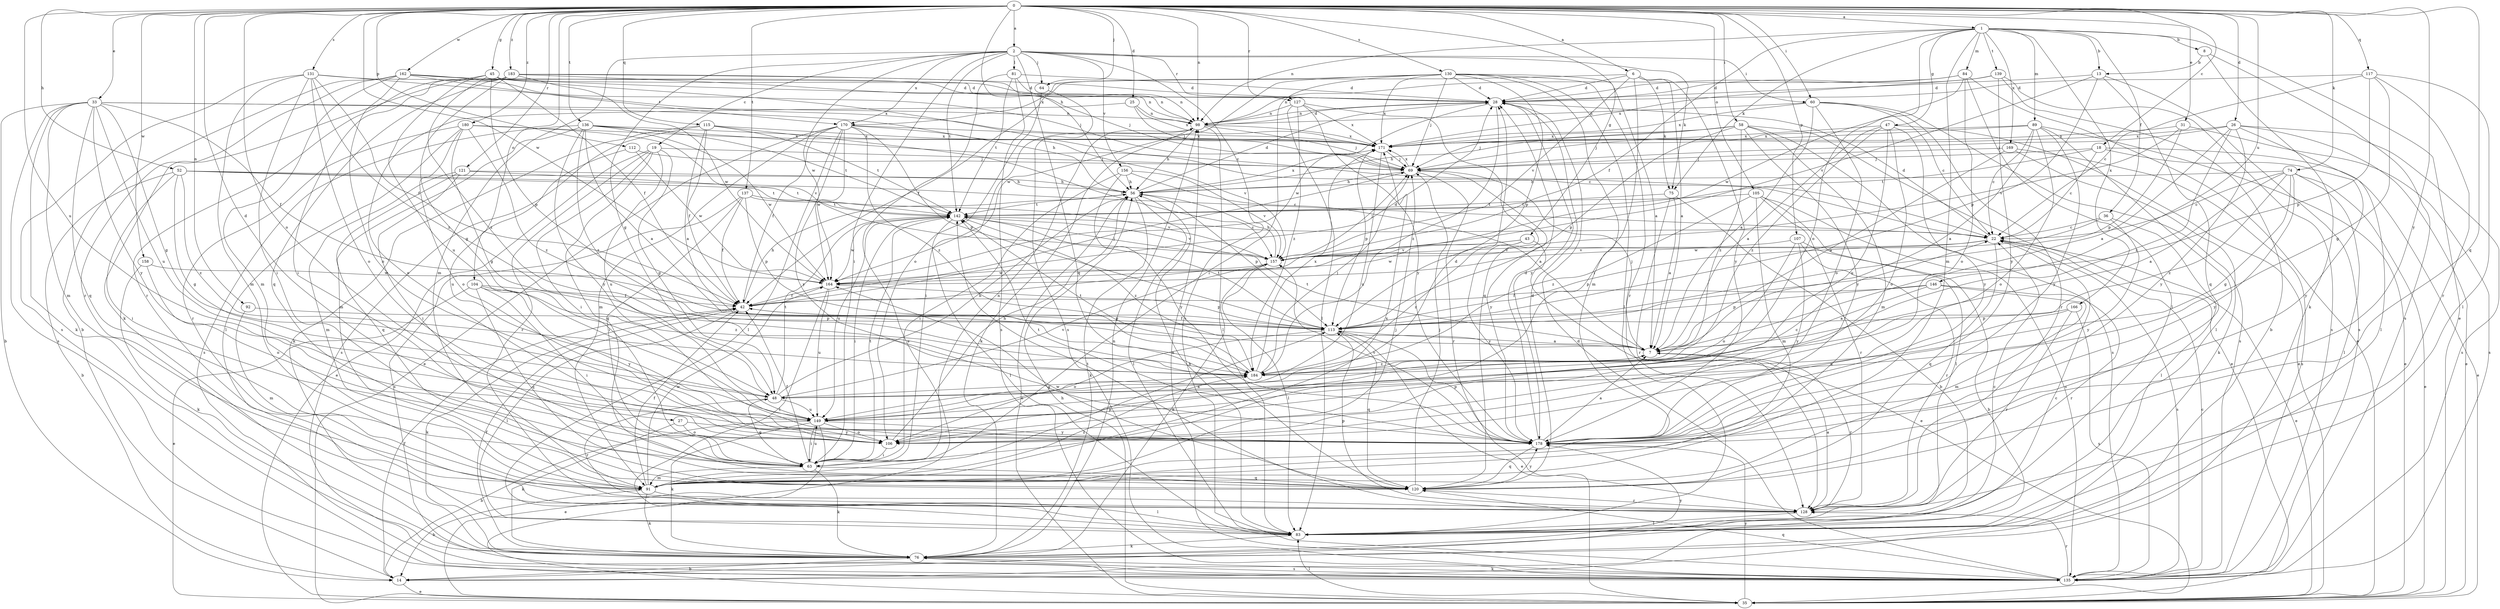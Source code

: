 strict digraph  {
0;
1;
2;
6;
7;
8;
13;
14;
18;
19;
22;
25;
26;
27;
28;
31;
33;
35;
36;
42;
43;
45;
47;
48;
52;
56;
58;
60;
63;
64;
69;
74;
75;
76;
81;
83;
84;
89;
91;
92;
98;
104;
105;
106;
107;
112;
113;
115;
117;
120;
121;
127;
128;
130;
131;
135;
136;
137;
139;
142;
146;
149;
156;
157;
158;
162;
164;
166;
169;
170;
171;
178;
180;
183;
184;
0 -> 1  [label=a];
0 -> 2  [label=a];
0 -> 6  [label=a];
0 -> 18  [label=c];
0 -> 25  [label=d];
0 -> 26  [label=d];
0 -> 27  [label=d];
0 -> 31  [label=e];
0 -> 33  [label=e];
0 -> 43  [label=g];
0 -> 45  [label=g];
0 -> 52  [label=h];
0 -> 56  [label=h];
0 -> 58  [label=i];
0 -> 60  [label=i];
0 -> 64  [label=j];
0 -> 74  [label=k];
0 -> 92  [label=n];
0 -> 98  [label=n];
0 -> 104  [label=o];
0 -> 105  [label=o];
0 -> 106  [label=o];
0 -> 107  [label=p];
0 -> 112  [label=p];
0 -> 115  [label=q];
0 -> 117  [label=q];
0 -> 120  [label=q];
0 -> 121  [label=r];
0 -> 127  [label=r];
0 -> 130  [label=s];
0 -> 131  [label=s];
0 -> 136  [label=t];
0 -> 137  [label=t];
0 -> 146  [label=u];
0 -> 149  [label=u];
0 -> 158  [label=w];
0 -> 162  [label=w];
0 -> 164  [label=w];
0 -> 178  [label=y];
0 -> 180  [label=z];
0 -> 183  [label=z];
1 -> 8  [label=b];
1 -> 13  [label=b];
1 -> 35  [label=e];
1 -> 36  [label=f];
1 -> 42  [label=f];
1 -> 47  [label=g];
1 -> 75  [label=k];
1 -> 84  [label=m];
1 -> 89  [label=m];
1 -> 91  [label=m];
1 -> 98  [label=n];
1 -> 106  [label=o];
1 -> 139  [label=t];
1 -> 166  [label=x];
1 -> 169  [label=x];
2 -> 19  [label=c];
2 -> 48  [label=g];
2 -> 60  [label=i];
2 -> 63  [label=i];
2 -> 64  [label=j];
2 -> 75  [label=k];
2 -> 81  [label=l];
2 -> 91  [label=m];
2 -> 120  [label=q];
2 -> 127  [label=r];
2 -> 135  [label=s];
2 -> 142  [label=t];
2 -> 156  [label=v];
2 -> 164  [label=w];
2 -> 170  [label=x];
6 -> 7  [label=a];
6 -> 28  [label=d];
6 -> 63  [label=i];
6 -> 75  [label=k];
6 -> 157  [label=v];
6 -> 170  [label=x];
6 -> 178  [label=y];
7 -> 69  [label=j];
7 -> 128  [label=r];
7 -> 142  [label=t];
7 -> 184  [label=z];
8 -> 13  [label=b];
8 -> 76  [label=k];
8 -> 135  [label=s];
13 -> 28  [label=d];
13 -> 113  [label=p];
13 -> 120  [label=q];
13 -> 135  [label=s];
13 -> 157  [label=v];
14 -> 35  [label=e];
14 -> 42  [label=f];
18 -> 22  [label=c];
18 -> 35  [label=e];
18 -> 69  [label=j];
18 -> 142  [label=t];
18 -> 178  [label=y];
19 -> 35  [label=e];
19 -> 48  [label=g];
19 -> 63  [label=i];
19 -> 69  [label=j];
19 -> 120  [label=q];
19 -> 128  [label=r];
19 -> 149  [label=u];
22 -> 28  [label=d];
22 -> 35  [label=e];
22 -> 113  [label=p];
22 -> 120  [label=q];
22 -> 135  [label=s];
22 -> 157  [label=v];
25 -> 69  [label=j];
25 -> 98  [label=n];
25 -> 106  [label=o];
25 -> 171  [label=x];
26 -> 7  [label=a];
26 -> 35  [label=e];
26 -> 69  [label=j];
26 -> 83  [label=l];
26 -> 135  [label=s];
26 -> 171  [label=x];
26 -> 178  [label=y];
26 -> 184  [label=z];
27 -> 76  [label=k];
27 -> 106  [label=o];
27 -> 178  [label=y];
28 -> 98  [label=n];
28 -> 164  [label=w];
28 -> 178  [label=y];
28 -> 184  [label=z];
31 -> 113  [label=p];
31 -> 135  [label=s];
31 -> 157  [label=v];
31 -> 171  [label=x];
33 -> 14  [label=b];
33 -> 42  [label=f];
33 -> 48  [label=g];
33 -> 56  [label=h];
33 -> 76  [label=k];
33 -> 91  [label=m];
33 -> 98  [label=n];
33 -> 120  [label=q];
33 -> 135  [label=s];
33 -> 149  [label=u];
33 -> 178  [label=y];
35 -> 56  [label=h];
35 -> 83  [label=l];
35 -> 178  [label=y];
36 -> 22  [label=c];
36 -> 83  [label=l];
36 -> 164  [label=w];
36 -> 178  [label=y];
42 -> 28  [label=d];
42 -> 56  [label=h];
42 -> 69  [label=j];
42 -> 76  [label=k];
42 -> 83  [label=l];
42 -> 113  [label=p];
43 -> 35  [label=e];
43 -> 157  [label=v];
43 -> 164  [label=w];
43 -> 178  [label=y];
43 -> 184  [label=z];
45 -> 22  [label=c];
45 -> 28  [label=d];
45 -> 42  [label=f];
45 -> 76  [label=k];
45 -> 113  [label=p];
45 -> 149  [label=u];
45 -> 184  [label=z];
47 -> 7  [label=a];
47 -> 35  [label=e];
47 -> 106  [label=o];
47 -> 149  [label=u];
47 -> 171  [label=x];
47 -> 178  [label=y];
47 -> 184  [label=z];
48 -> 56  [label=h];
48 -> 128  [label=r];
48 -> 142  [label=t];
48 -> 149  [label=u];
48 -> 157  [label=v];
52 -> 14  [label=b];
52 -> 22  [label=c];
52 -> 48  [label=g];
52 -> 56  [label=h];
52 -> 63  [label=i];
52 -> 142  [label=t];
52 -> 184  [label=z];
56 -> 28  [label=d];
56 -> 35  [label=e];
56 -> 76  [label=k];
56 -> 83  [label=l];
56 -> 113  [label=p];
56 -> 142  [label=t];
56 -> 171  [label=x];
58 -> 35  [label=e];
58 -> 56  [label=h];
58 -> 69  [label=j];
58 -> 91  [label=m];
58 -> 113  [label=p];
58 -> 135  [label=s];
58 -> 171  [label=x];
58 -> 178  [label=y];
58 -> 184  [label=z];
60 -> 7  [label=a];
60 -> 22  [label=c];
60 -> 98  [label=n];
60 -> 106  [label=o];
60 -> 128  [label=r];
60 -> 135  [label=s];
60 -> 171  [label=x];
63 -> 42  [label=f];
63 -> 48  [label=g];
63 -> 76  [label=k];
63 -> 91  [label=m];
63 -> 98  [label=n];
63 -> 120  [label=q];
63 -> 142  [label=t];
63 -> 149  [label=u];
64 -> 106  [label=o];
64 -> 135  [label=s];
69 -> 56  [label=h];
69 -> 128  [label=r];
69 -> 171  [label=x];
69 -> 178  [label=y];
74 -> 7  [label=a];
74 -> 22  [label=c];
74 -> 35  [label=e];
74 -> 48  [label=g];
74 -> 56  [label=h];
74 -> 83  [label=l];
74 -> 178  [label=y];
74 -> 184  [label=z];
75 -> 7  [label=a];
75 -> 14  [label=b];
75 -> 128  [label=r];
75 -> 142  [label=t];
76 -> 14  [label=b];
76 -> 22  [label=c];
76 -> 42  [label=f];
76 -> 98  [label=n];
76 -> 135  [label=s];
76 -> 178  [label=y];
81 -> 28  [label=d];
81 -> 35  [label=e];
81 -> 98  [label=n];
81 -> 135  [label=s];
81 -> 142  [label=t];
83 -> 22  [label=c];
83 -> 56  [label=h];
83 -> 76  [label=k];
84 -> 28  [label=d];
84 -> 35  [label=e];
84 -> 83  [label=l];
84 -> 98  [label=n];
84 -> 106  [label=o];
84 -> 164  [label=w];
89 -> 7  [label=a];
89 -> 22  [label=c];
89 -> 35  [label=e];
89 -> 69  [label=j];
89 -> 83  [label=l];
89 -> 106  [label=o];
89 -> 171  [label=x];
89 -> 178  [label=y];
91 -> 14  [label=b];
91 -> 42  [label=f];
91 -> 69  [label=j];
91 -> 76  [label=k];
91 -> 83  [label=l];
91 -> 113  [label=p];
91 -> 164  [label=w];
91 -> 171  [label=x];
91 -> 184  [label=z];
92 -> 91  [label=m];
92 -> 113  [label=p];
98 -> 28  [label=d];
98 -> 56  [label=h];
98 -> 63  [label=i];
98 -> 69  [label=j];
98 -> 76  [label=k];
98 -> 83  [label=l];
98 -> 171  [label=x];
104 -> 35  [label=e];
104 -> 42  [label=f];
104 -> 63  [label=i];
104 -> 120  [label=q];
104 -> 178  [label=y];
104 -> 184  [label=z];
105 -> 83  [label=l];
105 -> 91  [label=m];
105 -> 128  [label=r];
105 -> 135  [label=s];
105 -> 142  [label=t];
105 -> 184  [label=z];
106 -> 56  [label=h];
106 -> 63  [label=i];
107 -> 14  [label=b];
107 -> 106  [label=o];
107 -> 128  [label=r];
107 -> 157  [label=v];
107 -> 178  [label=y];
112 -> 69  [label=j];
112 -> 149  [label=u];
112 -> 164  [label=w];
113 -> 7  [label=a];
113 -> 35  [label=e];
113 -> 42  [label=f];
113 -> 106  [label=o];
113 -> 120  [label=q];
113 -> 142  [label=t];
115 -> 7  [label=a];
115 -> 42  [label=f];
115 -> 76  [label=k];
115 -> 135  [label=s];
115 -> 142  [label=t];
115 -> 157  [label=v];
115 -> 171  [label=x];
117 -> 22  [label=c];
117 -> 28  [label=d];
117 -> 48  [label=g];
117 -> 83  [label=l];
117 -> 113  [label=p];
117 -> 128  [label=r];
120 -> 28  [label=d];
120 -> 69  [label=j];
120 -> 128  [label=r];
120 -> 164  [label=w];
120 -> 178  [label=y];
121 -> 56  [label=h];
121 -> 63  [label=i];
121 -> 91  [label=m];
121 -> 120  [label=q];
121 -> 142  [label=t];
127 -> 83  [label=l];
127 -> 98  [label=n];
127 -> 120  [label=q];
127 -> 171  [label=x];
127 -> 178  [label=y];
127 -> 184  [label=z];
128 -> 7  [label=a];
128 -> 83  [label=l];
128 -> 113  [label=p];
128 -> 142  [label=t];
130 -> 7  [label=a];
130 -> 28  [label=d];
130 -> 42  [label=f];
130 -> 63  [label=i];
130 -> 69  [label=j];
130 -> 83  [label=l];
130 -> 91  [label=m];
130 -> 113  [label=p];
130 -> 128  [label=r];
130 -> 164  [label=w];
130 -> 171  [label=x];
131 -> 28  [label=d];
131 -> 42  [label=f];
131 -> 63  [label=i];
131 -> 91  [label=m];
131 -> 106  [label=o];
131 -> 135  [label=s];
131 -> 171  [label=x];
131 -> 184  [label=z];
135 -> 22  [label=c];
135 -> 28  [label=d];
135 -> 76  [label=k];
135 -> 98  [label=n];
135 -> 120  [label=q];
135 -> 128  [label=r];
136 -> 7  [label=a];
136 -> 22  [label=c];
136 -> 91  [label=m];
136 -> 135  [label=s];
136 -> 142  [label=t];
136 -> 164  [label=w];
136 -> 171  [label=x];
136 -> 178  [label=y];
136 -> 184  [label=z];
137 -> 42  [label=f];
137 -> 63  [label=i];
137 -> 113  [label=p];
137 -> 135  [label=s];
137 -> 142  [label=t];
137 -> 157  [label=v];
139 -> 14  [label=b];
139 -> 28  [label=d];
139 -> 135  [label=s];
139 -> 171  [label=x];
139 -> 178  [label=y];
142 -> 22  [label=c];
142 -> 63  [label=i];
142 -> 83  [label=l];
142 -> 149  [label=u];
142 -> 157  [label=v];
142 -> 164  [label=w];
142 -> 184  [label=z];
146 -> 7  [label=a];
146 -> 42  [label=f];
146 -> 91  [label=m];
146 -> 113  [label=p];
146 -> 128  [label=r];
149 -> 7  [label=a];
149 -> 14  [label=b];
149 -> 22  [label=c];
149 -> 28  [label=d];
149 -> 35  [label=e];
149 -> 63  [label=i];
149 -> 76  [label=k];
149 -> 106  [label=o];
149 -> 178  [label=y];
156 -> 7  [label=a];
156 -> 56  [label=h];
156 -> 63  [label=i];
156 -> 157  [label=v];
156 -> 178  [label=y];
157 -> 56  [label=h];
157 -> 69  [label=j];
157 -> 76  [label=k];
157 -> 83  [label=l];
157 -> 164  [label=w];
158 -> 76  [label=k];
158 -> 106  [label=o];
158 -> 164  [label=w];
162 -> 14  [label=b];
162 -> 28  [label=d];
162 -> 69  [label=j];
162 -> 91  [label=m];
162 -> 98  [label=n];
162 -> 106  [label=o];
162 -> 128  [label=r];
162 -> 170  [label=t];
164 -> 42  [label=f];
164 -> 83  [label=l];
164 -> 113  [label=p];
164 -> 149  [label=u];
166 -> 113  [label=p];
166 -> 128  [label=r];
166 -> 135  [label=s];
166 -> 149  [label=u];
169 -> 7  [label=a];
169 -> 69  [label=j];
169 -> 76  [label=k];
169 -> 135  [label=s];
170 -> 35  [label=e];
170 -> 42  [label=f];
170 -> 83  [label=l];
170 -> 91  [label=m];
170 -> 113  [label=p];
170 -> 157  [label=v];
170 -> 164  [label=w];
170 -> 171  [label=x];
170 -> 178  [label=y];
170 -> 184  [label=z];
171 -> 69  [label=j];
171 -> 113  [label=p];
171 -> 149  [label=u];
178 -> 7  [label=a];
178 -> 28  [label=d];
178 -> 113  [label=p];
178 -> 120  [label=q];
178 -> 142  [label=t];
178 -> 157  [label=v];
180 -> 48  [label=g];
180 -> 83  [label=l];
180 -> 106  [label=o];
180 -> 128  [label=r];
180 -> 157  [label=v];
180 -> 171  [label=x];
180 -> 184  [label=z];
183 -> 28  [label=d];
183 -> 48  [label=g];
183 -> 63  [label=i];
183 -> 69  [label=j];
183 -> 98  [label=n];
183 -> 120  [label=q];
183 -> 128  [label=r];
183 -> 164  [label=w];
184 -> 48  [label=g];
184 -> 69  [label=j];
184 -> 142  [label=t];
184 -> 171  [label=x];
}
